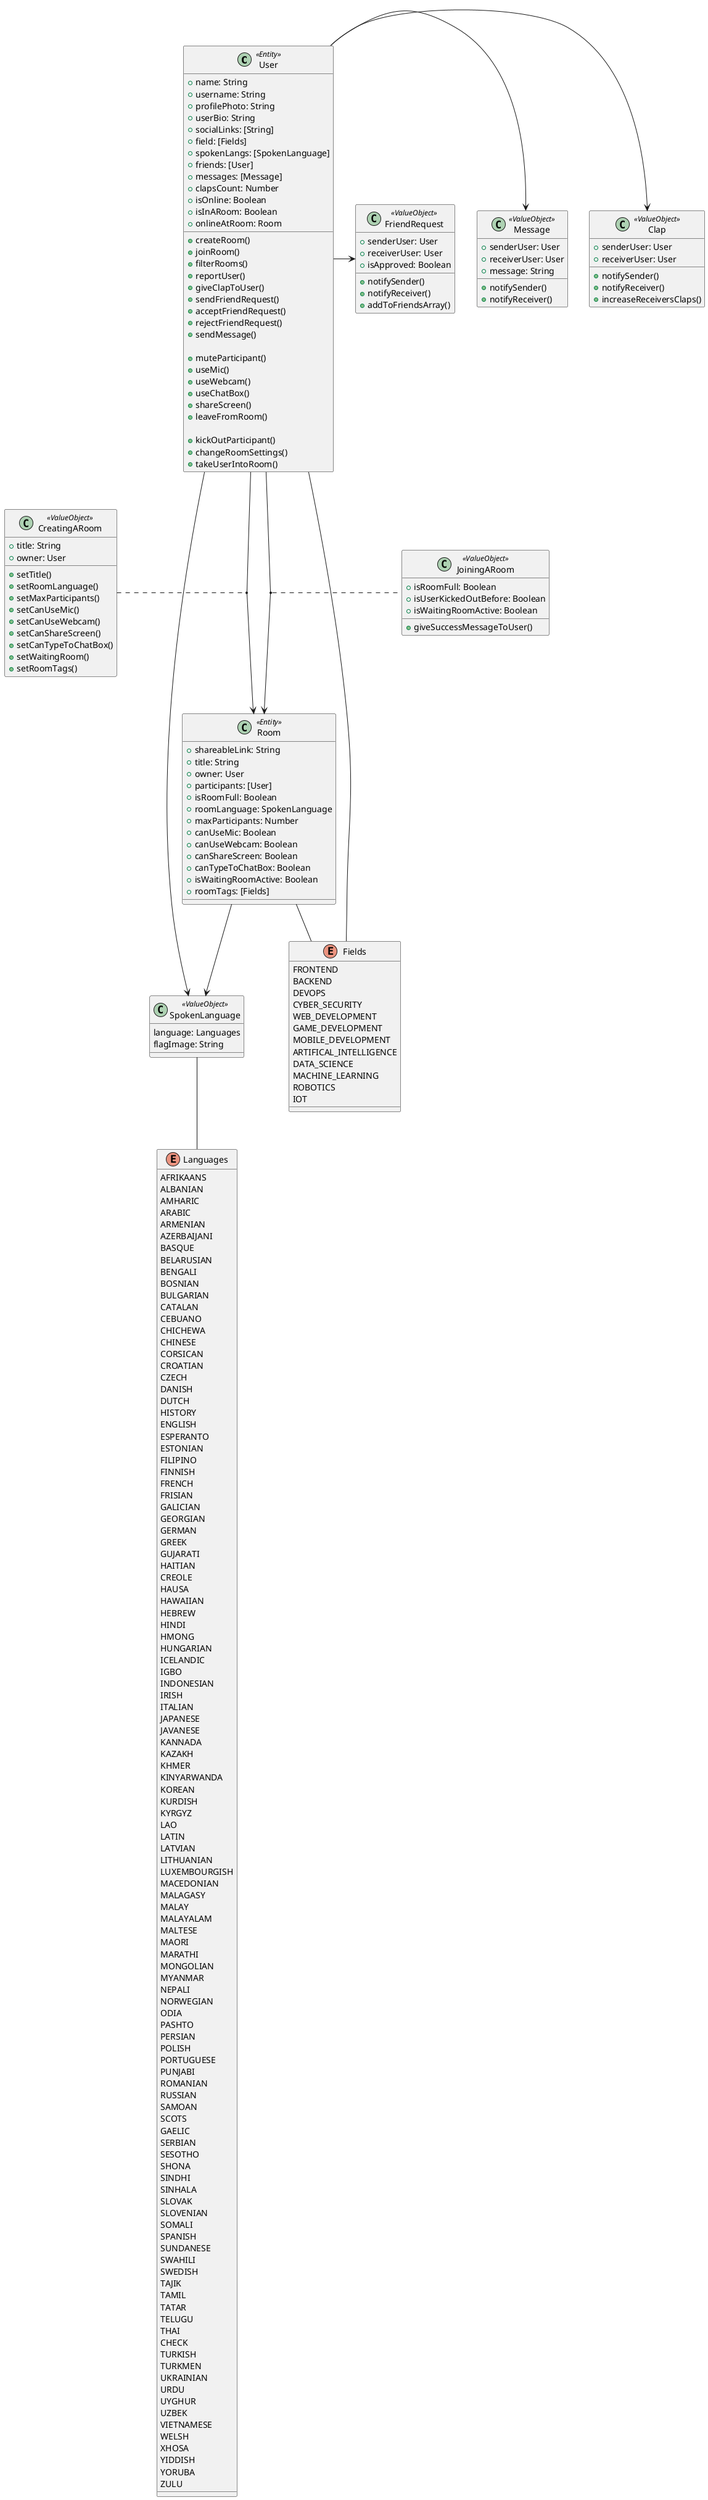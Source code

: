 @startuml "Class Diagram"

class User <<Entity>> {
    + name: String
    + username: String
    + profilePhoto: String
    + userBio: String
    + socialLinks: [String]
    + field: [Fields]
    + spokenLangs: [SpokenLanguage]
    + friends: [User]
    + messages: [Message]
    + clapsCount: Number
    + isOnline: Boolean
    + isInARoom: Boolean
    + onlineAtRoom: Room

    + createRoom()
    + joinRoom()
    + filterRooms()
    + reportUser()
    + giveClapToUser()
    + sendFriendRequest()
    + acceptFriendRequest()
    + rejectFriendRequest()
    + sendMessage()

    ' Participant methods
    + muteParticipant()
    + useMic()
    + useWebcam()
    + useChatBox()
    + shareScreen()
    + leaveFromRoom()

    ' Owner methods
    + kickOutParticipant()
    + changeRoomSettings() 
    + takeUserIntoRoom()
}

class CreatingARoom <<ValueObject>> {
    + title: String
    + owner: User

    + setTitle()
    + setRoomLanguage()
    + setMaxParticipants()
    + setCanUseMic()
    + setCanUseWebcam()
    + setCanShareScreen()
    + setCanTypeToChatBox()
    + setWaitingRoom()
    + setRoomTags()
}

class JoiningARoom <<ValueObject>> {
    + isRoomFull: Boolean
    + isUserKickedOutBefore: Boolean
    + isWaitingRoomActive: Boolean

    + giveSuccessMessageToUser()
}

class Room <<Entity>> {
    + shareableLink: String
    + title: String
    + owner: User
    + participants: [User]
    + isRoomFull: Boolean
    + roomLanguage: SpokenLanguage
    + maxParticipants: Number
    + canUseMic: Boolean
    + canUseWebcam: Boolean
    + canShareScreen: Boolean
    + canTypeToChatBox: Boolean
    + isWaitingRoomActive: Boolean
    + roomTags: [Fields]
}

class Clap <<ValueObject>> {
    + senderUser: User
    + receiverUser: User

    + notifySender()
    + notifyReceiver()
    + increaseReceiversClaps()
}

class FriendRequest <<ValueObject>> {
    + senderUser: User
    + receiverUser: User
    + isApproved: Boolean

    + notifySender()
    + notifyReceiver()
    + addToFriendsArray()
}

class Message <<ValueObject>> {
    + senderUser: User
    + receiverUser: User
    + message: String

    + notifySender()
    + notifyReceiver()
}

class SpokenLanguage <<ValueObject>> {
    language: Languages
    flagImage: String
}

enum Fields {
    FRONTEND
    BACKEND
    DEVOPS
    CYBER_SECURITY
    WEB_DEVELOPMENT
    GAME_DEVELOPMENT
    MOBILE_DEVELOPMENT
    ARTIFICAL_INTELLIGENCE
    DATA_SCIENCE
    MACHINE_LEARNING
    ROBOTICS
    IOT
}

enum Languages {
    AFRIKAANS
    ALBANIAN
    AMHARIC
    ARABIC
    ARMENIAN
    AZERBAIJANI
    BASQUE
    BELARUSIAN
    BENGALI
    BOSNIAN
    BULGARIAN
    CATALAN
    CEBUANO
    CHICHEWA
    CHINESE
    CORSICAN
    CROATIAN
    CZECH
    DANISH
    DUTCH
    HISTORY
    ENGLISH
    ESPERANTO
    ESTONIAN
    FILIPINO
    FINNISH
    FRENCH
    FRISIAN
    GALICIAN
    GEORGIAN
    GERMAN
    GREEK
    GUJARATI
    HAITIAN
    CREOLE
    HAUSA
    HAWAIIAN
    HEBREW
    HINDI
    HMONG
    HUNGARIAN
    ICELANDIC
    IGBO
    INDONESIAN
    IRISH
    ITALIAN
    JAPANESE
    JAVANESE
    KANNADA
    KAZAKH
    KHMER
    KINYARWANDA
    KOREAN
    KURDISH
    KYRGYZ
    LAO
    LATIN
    LATVIAN
    LITHUANIAN
    LUXEMBOURGISH
    MACEDONIAN
    MALAGASY
    MALAY
    MALAYALAM
    MALTESE
    MAORI
    MARATHI
    MONGOLIAN
    MYANMAR
    NEPALI
    NORWEGIAN
    ODIA
    PASHTO
    PERSIAN
    POLISH
    PORTUGUESE
    PUNJABI
    ROMANIAN
    RUSSIAN
    SAMOAN
    SCOTS
    GAELIC
    SERBIAN
    SESOTHO
    SHONA
    SINDHI
    SINHALA
    SLOVAK
    SLOVENIAN
    SOMALI
    SPANISH
    SUNDANESE
    SWAHILI
    SWEDISH
    TAJIK
    TAMIL
    TATAR
    TELUGU
    THAI
    CHECK
    TURKISH
    TURKMEN
    UKRAINIAN
    URDU
    UYGHUR
    UZBEK
    VIETNAMESE
    WELSH
    XHOSA
    YIDDISH
    YORUBA
    ZULU
}

User --> Room
(User, Room) . CreatingARoom

User --> Room
(User, Room) . JoiningARoom


User --> SpokenLanguage
User -- Fields

Room --> SpokenLanguage
Room -- Fields

SpokenLanguage -- Languages


User -> Clap
User -> Message
User -> FriendRequest
@enduml